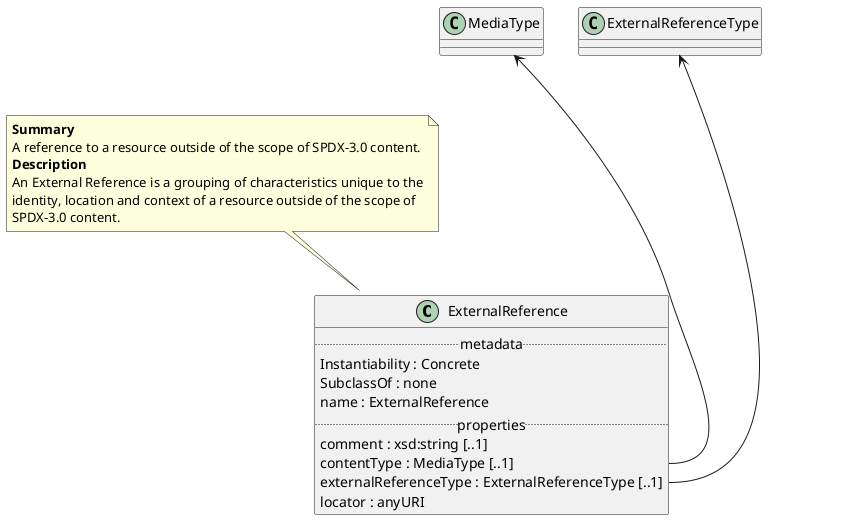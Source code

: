 @startuml
class ExternalReference {
.. metadata ..
    Instantiability : Concrete
    SubclassOf : none
    name : ExternalReference
.. properties ..
    comment : xsd:string [..1]
    contentType : MediaType [..1]
    externalReferenceType : ExternalReferenceType [..1]
    locator : anyURI 
}
note top of ExternalReference
<b>Summary</b>
A reference to a resource outside of the scope of SPDX-3.0 content.
<b>Description</b>
An External Reference is a grouping of characteristics unique to the
identity, location and context of a resource outside of the scope of
SPDX-3.0 content.
end note
"MediaType" <--- "ExternalReference::contentType"
"ExternalReferenceType" <--- "ExternalReference::externalReferenceType"
@enduml
